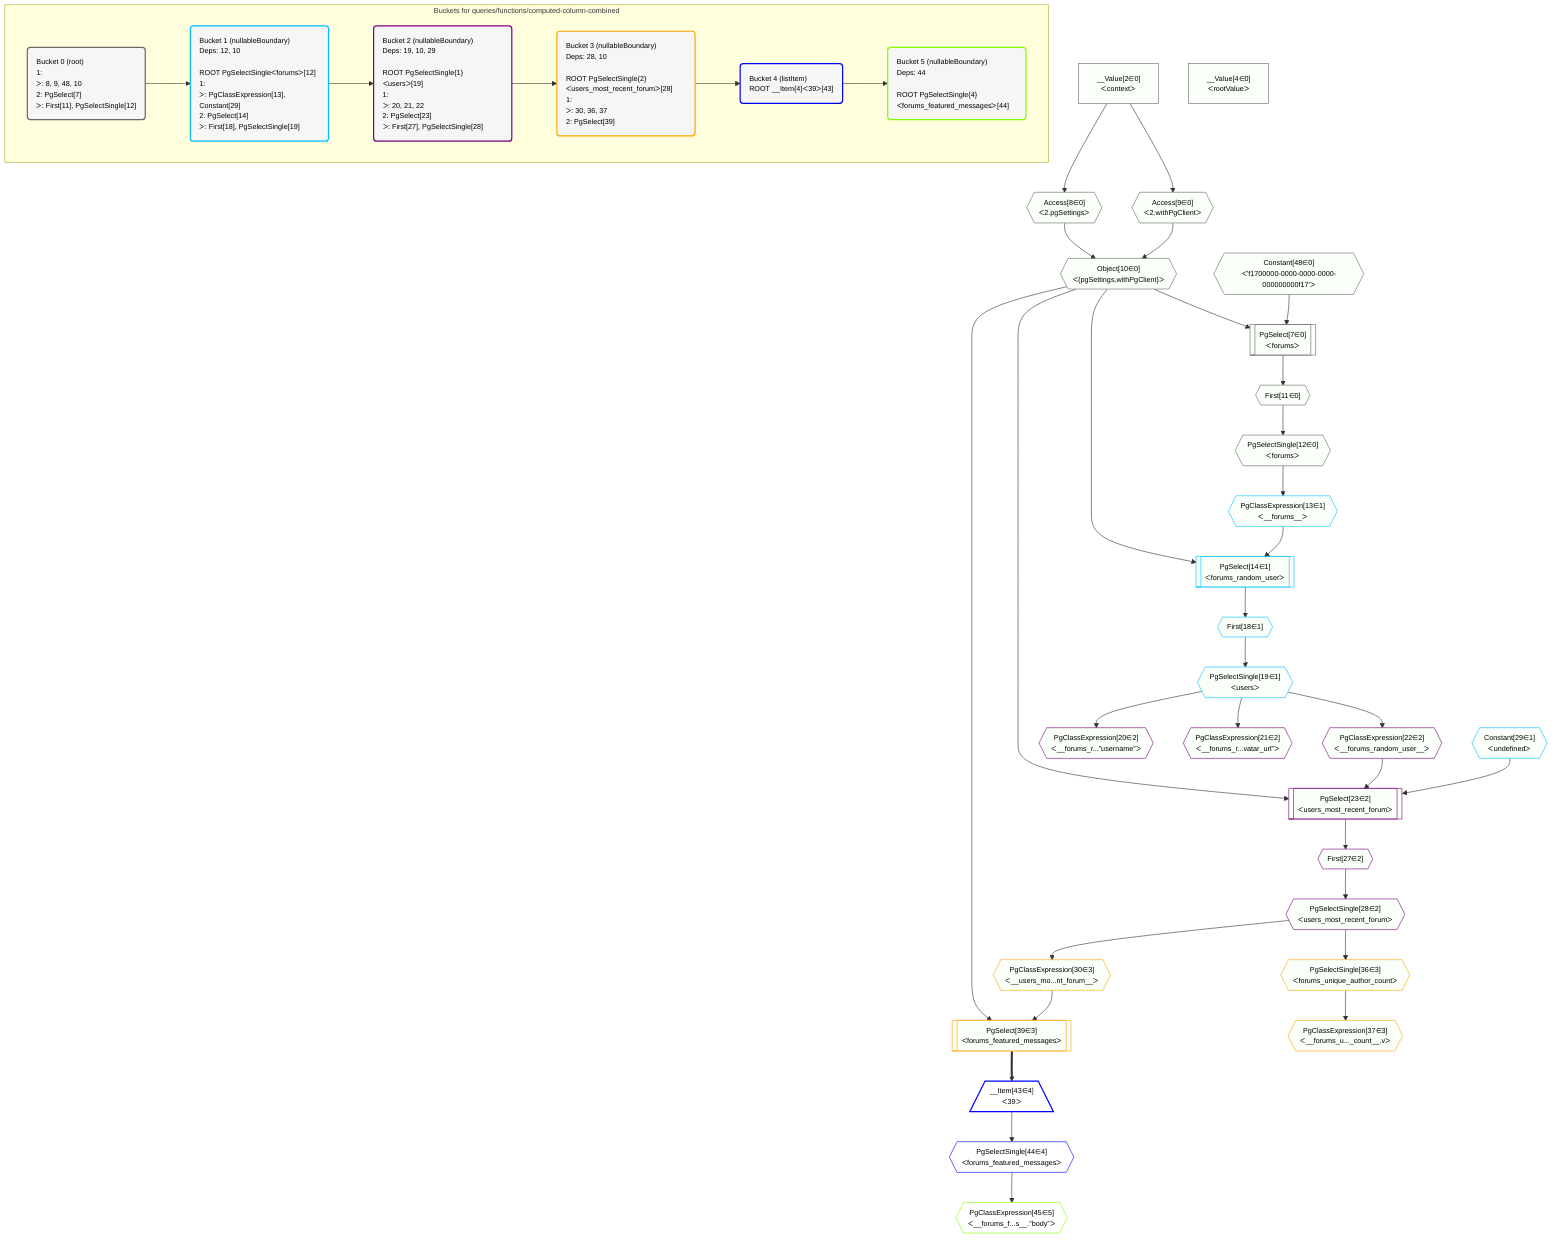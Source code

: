 %%{init: {'themeVariables': { 'fontSize': '12px'}}}%%
graph TD
    classDef path fill:#eee,stroke:#000,color:#000
    classDef plan fill:#fff,stroke-width:1px,color:#000
    classDef itemplan fill:#fff,stroke-width:2px,color:#000
    classDef unbatchedplan fill:#dff,stroke-width:1px,color:#000
    classDef sideeffectplan fill:#fcc,stroke-width:2px,color:#000
    classDef bucket fill:#f6f6f6,color:#000,stroke-width:2px,text-align:left


    %% plan dependencies
    PgSelect7[["PgSelect[7∈0]<br />ᐸforumsᐳ"]]:::plan
    Object10{{"Object[10∈0]<br />ᐸ{pgSettings,withPgClient}ᐳ"}}:::plan
    Constant48{{"Constant[48∈0]<br />ᐸ'f1700000-0000-0000-0000-000000000f17'ᐳ"}}:::plan
    Object10 & Constant48 --> PgSelect7
    Access8{{"Access[8∈0]<br />ᐸ2.pgSettingsᐳ"}}:::plan
    Access9{{"Access[9∈0]<br />ᐸ2.withPgClientᐳ"}}:::plan
    Access8 & Access9 --> Object10
    __Value2["__Value[2∈0]<br />ᐸcontextᐳ"]:::plan
    __Value2 --> Access8
    __Value2 --> Access9
    First11{{"First[11∈0]"}}:::plan
    PgSelect7 --> First11
    PgSelectSingle12{{"PgSelectSingle[12∈0]<br />ᐸforumsᐳ"}}:::plan
    First11 --> PgSelectSingle12
    __Value4["__Value[4∈0]<br />ᐸrootValueᐳ"]:::plan
    PgSelect14[["PgSelect[14∈1]<br />ᐸforums_random_userᐳ"]]:::plan
    PgClassExpression13{{"PgClassExpression[13∈1]<br />ᐸ__forums__ᐳ"}}:::plan
    Object10 & PgClassExpression13 --> PgSelect14
    PgSelectSingle12 --> PgClassExpression13
    First18{{"First[18∈1]"}}:::plan
    PgSelect14 --> First18
    PgSelectSingle19{{"PgSelectSingle[19∈1]<br />ᐸusersᐳ"}}:::plan
    First18 --> PgSelectSingle19
    Constant29{{"Constant[29∈1]<br />ᐸundefinedᐳ"}}:::plan
    PgSelect23[["PgSelect[23∈2]<br />ᐸusers_most_recent_forumᐳ"]]:::plan
    PgClassExpression22{{"PgClassExpression[22∈2]<br />ᐸ__forums_random_user__ᐳ"}}:::plan
    Object10 & PgClassExpression22 & Constant29 --> PgSelect23
    PgClassExpression20{{"PgClassExpression[20∈2]<br />ᐸ__forums_r...”username”ᐳ"}}:::plan
    PgSelectSingle19 --> PgClassExpression20
    PgClassExpression21{{"PgClassExpression[21∈2]<br />ᐸ__forums_r...vatar_url”ᐳ"}}:::plan
    PgSelectSingle19 --> PgClassExpression21
    PgSelectSingle19 --> PgClassExpression22
    First27{{"First[27∈2]"}}:::plan
    PgSelect23 --> First27
    PgSelectSingle28{{"PgSelectSingle[28∈2]<br />ᐸusers_most_recent_forumᐳ"}}:::plan
    First27 --> PgSelectSingle28
    PgSelect39[["PgSelect[39∈3]<br />ᐸforums_featured_messagesᐳ"]]:::plan
    PgClassExpression30{{"PgClassExpression[30∈3]<br />ᐸ__users_mo...nt_forum__ᐳ"}}:::plan
    Object10 & PgClassExpression30 --> PgSelect39
    PgSelectSingle28 --> PgClassExpression30
    PgSelectSingle36{{"PgSelectSingle[36∈3]<br />ᐸforums_unique_author_countᐳ"}}:::plan
    PgSelectSingle28 --> PgSelectSingle36
    PgClassExpression37{{"PgClassExpression[37∈3]<br />ᐸ__forums_u..._count__.vᐳ"}}:::plan
    PgSelectSingle36 --> PgClassExpression37
    __Item43[/"__Item[43∈4]<br />ᐸ39ᐳ"\]:::itemplan
    PgSelect39 ==> __Item43
    PgSelectSingle44{{"PgSelectSingle[44∈4]<br />ᐸforums_featured_messagesᐳ"}}:::plan
    __Item43 --> PgSelectSingle44
    PgClassExpression45{{"PgClassExpression[45∈5]<br />ᐸ__forums_f...s__.”body”ᐳ"}}:::plan
    PgSelectSingle44 --> PgClassExpression45

    %% define steps

    subgraph "Buckets for queries/functions/computed-column-combined"
    Bucket0("Bucket 0 (root)<br />1: <br />ᐳ: 8, 9, 48, 10<br />2: PgSelect[7]<br />ᐳ: First[11], PgSelectSingle[12]"):::bucket
    classDef bucket0 stroke:#696969
    class Bucket0,__Value2,__Value4,PgSelect7,Access8,Access9,Object10,First11,PgSelectSingle12,Constant48 bucket0
    Bucket1("Bucket 1 (nullableBoundary)<br />Deps: 12, 10<br /><br />ROOT PgSelectSingleᐸforumsᐳ[12]<br />1: <br />ᐳ: PgClassExpression[13], Constant[29]<br />2: PgSelect[14]<br />ᐳ: First[18], PgSelectSingle[19]"):::bucket
    classDef bucket1 stroke:#00bfff
    class Bucket1,PgClassExpression13,PgSelect14,First18,PgSelectSingle19,Constant29 bucket1
    Bucket2("Bucket 2 (nullableBoundary)<br />Deps: 19, 10, 29<br /><br />ROOT PgSelectSingle{1}ᐸusersᐳ[19]<br />1: <br />ᐳ: 20, 21, 22<br />2: PgSelect[23]<br />ᐳ: First[27], PgSelectSingle[28]"):::bucket
    classDef bucket2 stroke:#7f007f
    class Bucket2,PgClassExpression20,PgClassExpression21,PgClassExpression22,PgSelect23,First27,PgSelectSingle28 bucket2
    Bucket3("Bucket 3 (nullableBoundary)<br />Deps: 28, 10<br /><br />ROOT PgSelectSingle{2}ᐸusers_most_recent_forumᐳ[28]<br />1: <br />ᐳ: 30, 36, 37<br />2: PgSelect[39]"):::bucket
    classDef bucket3 stroke:#ffa500
    class Bucket3,PgClassExpression30,PgSelectSingle36,PgClassExpression37,PgSelect39 bucket3
    Bucket4("Bucket 4 (listItem)<br />ROOT __Item{4}ᐸ39ᐳ[43]"):::bucket
    classDef bucket4 stroke:#0000ff
    class Bucket4,__Item43,PgSelectSingle44 bucket4
    Bucket5("Bucket 5 (nullableBoundary)<br />Deps: 44<br /><br />ROOT PgSelectSingle{4}ᐸforums_featured_messagesᐳ[44]"):::bucket
    classDef bucket5 stroke:#7fff00
    class Bucket5,PgClassExpression45 bucket5
    Bucket0 --> Bucket1
    Bucket1 --> Bucket2
    Bucket2 --> Bucket3
    Bucket3 --> Bucket4
    Bucket4 --> Bucket5
    classDef unary fill:#fafffa,borderWidth:8px
    class PgSelect7,Object10,Access8,Access9,First11,PgSelectSingle12,__Value2,__Value4,Constant48,PgSelect14,PgClassExpression13,First18,PgSelectSingle19,Constant29,PgSelect23,PgClassExpression20,PgClassExpression21,PgClassExpression22,First27,PgSelectSingle28,PgSelect39,PgClassExpression30,PgSelectSingle36,PgClassExpression37 unary
    end